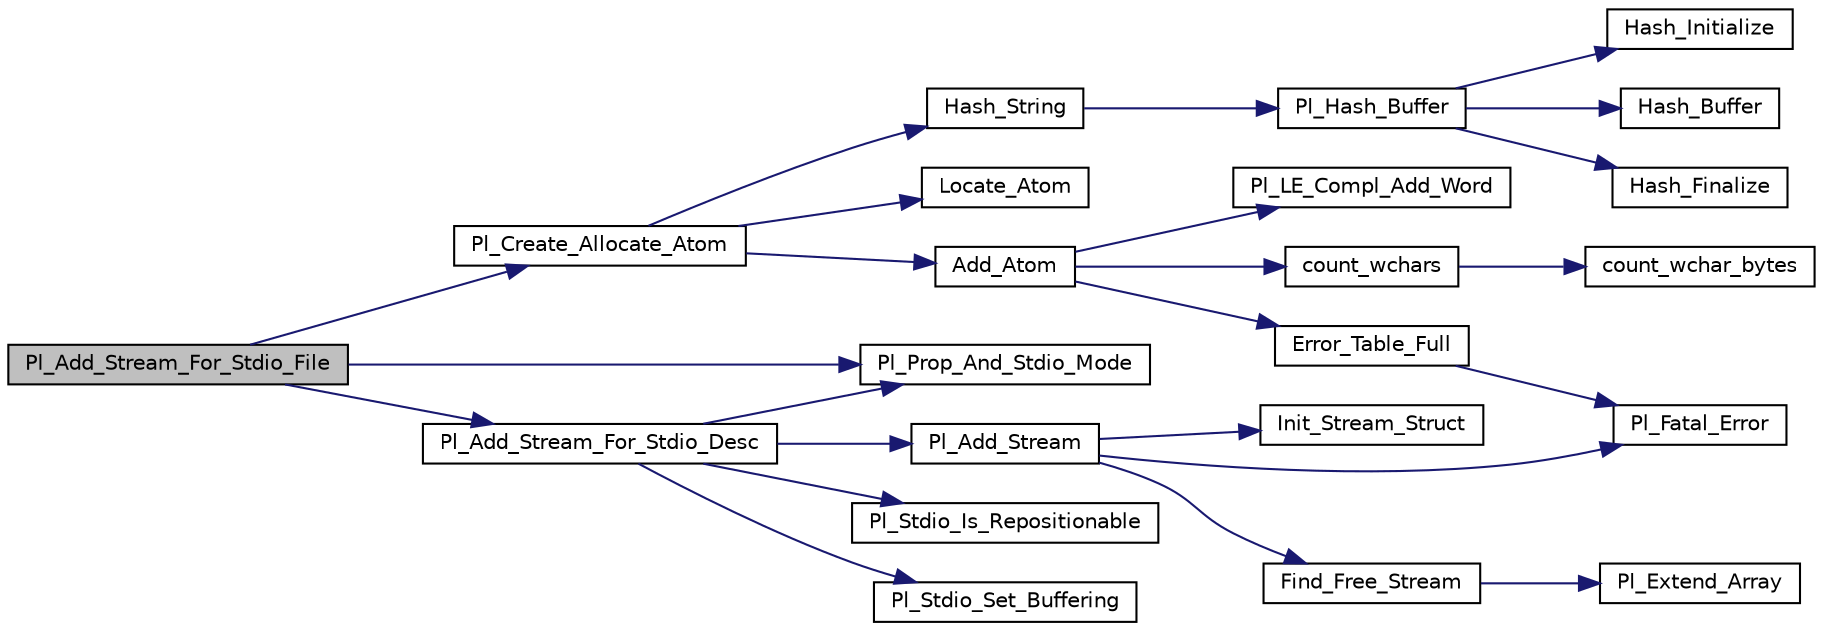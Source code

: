 digraph "Pl_Add_Stream_For_Stdio_File"
{
  edge [fontname="Helvetica",fontsize="10",labelfontname="Helvetica",labelfontsize="10"];
  node [fontname="Helvetica",fontsize="10",shape=record];
  rankdir="LR";
  Node1 [label="Pl_Add_Stream_For_Stdio_File",height=0.2,width=0.4,color="black", fillcolor="grey75", style="filled", fontcolor="black"];
  Node1 -> Node2 [color="midnightblue",fontsize="10",style="solid",fontname="Helvetica"];
  Node2 [label="Pl_Prop_And_Stdio_Mode",height=0.2,width=0.4,color="black", fillcolor="white", style="filled",URL="$stream__supp_8c.html#aa8b039e9577cbc75ad5da2750b95f83f"];
  Node1 -> Node3 [color="midnightblue",fontsize="10",style="solid",fontname="Helvetica"];
  Node3 [label="Pl_Create_Allocate_Atom",height=0.2,width=0.4,color="black", fillcolor="white", style="filled",URL="$atom_8c.html#a76a3983dda97458000ed903b9bc94f6c"];
  Node3 -> Node4 [color="midnightblue",fontsize="10",style="solid",fontname="Helvetica"];
  Node4 [label="Hash_String",height=0.2,width=0.4,color="black", fillcolor="white", style="filled",URL="$atom_8c.html#a9ed09c0173fe0a0e6d0f90ec363687fe"];
  Node4 -> Node5 [color="midnightblue",fontsize="10",style="solid",fontname="Helvetica"];
  Node5 [label="Pl_Hash_Buffer",height=0.2,width=0.4,color="black", fillcolor="white", style="filled",URL="$hash__fct_8c.html#a59393adcfbeeda198a890af25f29cf7c"];
  Node5 -> Node6 [color="midnightblue",fontsize="10",style="solid",fontname="Helvetica"];
  Node6 [label="Hash_Initialize",height=0.2,width=0.4,color="black", fillcolor="white", style="filled",URL="$hash__fct_8c.html#abe414d7525a1bb4fcb8e4fd757498cb9"];
  Node5 -> Node7 [color="midnightblue",fontsize="10",style="solid",fontname="Helvetica"];
  Node7 [label="Hash_Buffer",height=0.2,width=0.4,color="black", fillcolor="white", style="filled",URL="$hash__fct_8c.html#a8b1af6cc6089ce3e2e3dc0a8a0d55e90"];
  Node5 -> Node8 [color="midnightblue",fontsize="10",style="solid",fontname="Helvetica"];
  Node8 [label="Hash_Finalize",height=0.2,width=0.4,color="black", fillcolor="white", style="filled",URL="$hash__fct_8c.html#aa33bb265b03bb03aa455241e374409f7"];
  Node3 -> Node9 [color="midnightblue",fontsize="10",style="solid",fontname="Helvetica"];
  Node9 [label="Locate_Atom",height=0.2,width=0.4,color="black", fillcolor="white", style="filled",URL="$atom_8c.html#ad4222685eae3cdb0315df48a8a7e89fc"];
  Node3 -> Node10 [color="midnightblue",fontsize="10",style="solid",fontname="Helvetica"];
  Node10 [label="Add_Atom",height=0.2,width=0.4,color="black", fillcolor="white", style="filled",URL="$atom_8c.html#abe628ad301508c0ed926cfb4bc791818"];
  Node10 -> Node11 [color="midnightblue",fontsize="10",style="solid",fontname="Helvetica"];
  Node11 [label="Error_Table_Full",height=0.2,width=0.4,color="black", fillcolor="white", style="filled",URL="$atom_8c.html#a37c733b7022eab8b9b95f0182591ee15"];
  Node11 -> Node12 [color="midnightblue",fontsize="10",style="solid",fontname="Helvetica"];
  Node12 [label="Pl_Fatal_Error",height=0.2,width=0.4,color="black", fillcolor="white", style="filled",URL="$misc_8c.html#a190fea7904d7245d4fdc5e9404a07907"];
  Node10 -> Node13 [color="midnightblue",fontsize="10",style="solid",fontname="Helvetica"];
  Node13 [label="count_wchars",height=0.2,width=0.4,color="black", fillcolor="white", style="filled",URL="$pl__wchar_8c.html#a55a0d7269a65645bbd4c978385b0c7a3"];
  Node13 -> Node14 [color="midnightblue",fontsize="10",style="solid",fontname="Helvetica"];
  Node14 [label="count_wchar_bytes",height=0.2,width=0.4,color="black", fillcolor="white", style="filled",URL="$pl__wchar_8c.html#afa9feb443cef2f8da40dd45a8c0e273d"];
  Node10 -> Node15 [color="midnightblue",fontsize="10",style="solid",fontname="Helvetica"];
  Node15 [label="Pl_LE_Compl_Add_Word",height=0.2,width=0.4,color="black", fillcolor="white", style="filled",URL="$linedit_8c.html#ab2a8db946ffd8187b5216ff4ac8cbe7c"];
  Node1 -> Node16 [color="midnightblue",fontsize="10",style="solid",fontname="Helvetica"];
  Node16 [label="Pl_Add_Stream_For_Stdio_Desc",height=0.2,width=0.4,color="black", fillcolor="white", style="filled",URL="$stream__supp_8c.html#af51b9456aea611c5b52f856cdbe23b50"];
  Node16 -> Node2 [color="midnightblue",fontsize="10",style="solid",fontname="Helvetica"];
  Node16 -> Node17 [color="midnightblue",fontsize="10",style="solid",fontname="Helvetica"];
  Node17 [label="Pl_Stdio_Is_Repositionable",height=0.2,width=0.4,color="black", fillcolor="white", style="filled",URL="$stream__supp_8c.html#a4962ed1c05d9ad9af56ca46638fd7307"];
  Node16 -> Node18 [color="midnightblue",fontsize="10",style="solid",fontname="Helvetica"];
  Node18 [label="Pl_Stdio_Set_Buffering",height=0.2,width=0.4,color="black", fillcolor="white", style="filled",URL="$stream__supp_8c.html#a42b044986be84773da026ac61b47e903"];
  Node16 -> Node19 [color="midnightblue",fontsize="10",style="solid",fontname="Helvetica"];
  Node19 [label="Pl_Add_Stream",height=0.2,width=0.4,color="black", fillcolor="white", style="filled",URL="$stream__supp_8c.html#a4d7fa50881abdd578ce6b4da9611415c"];
  Node19 -> Node20 [color="midnightblue",fontsize="10",style="solid",fontname="Helvetica"];
  Node20 [label="Find_Free_Stream",height=0.2,width=0.4,color="black", fillcolor="white", style="filled",URL="$stream__supp_8c.html#a5322f52abc95d28d23976f5213577b2c"];
  Node20 -> Node21 [color="midnightblue",fontsize="10",style="solid",fontname="Helvetica"];
  Node21 [label="Pl_Extend_Array",height=0.2,width=0.4,color="black", fillcolor="white", style="filled",URL="$misc_8c.html#a2f56b2c86f0305e8b7e13e6150578d36"];
  Node19 -> Node12 [color="midnightblue",fontsize="10",style="solid",fontname="Helvetica"];
  Node19 -> Node22 [color="midnightblue",fontsize="10",style="solid",fontname="Helvetica"];
  Node22 [label="Init_Stream_Struct",height=0.2,width=0.4,color="black", fillcolor="white", style="filled",URL="$stream__supp_8c.html#a7acc02d98466c96414fab011fd79c27c"];
}
